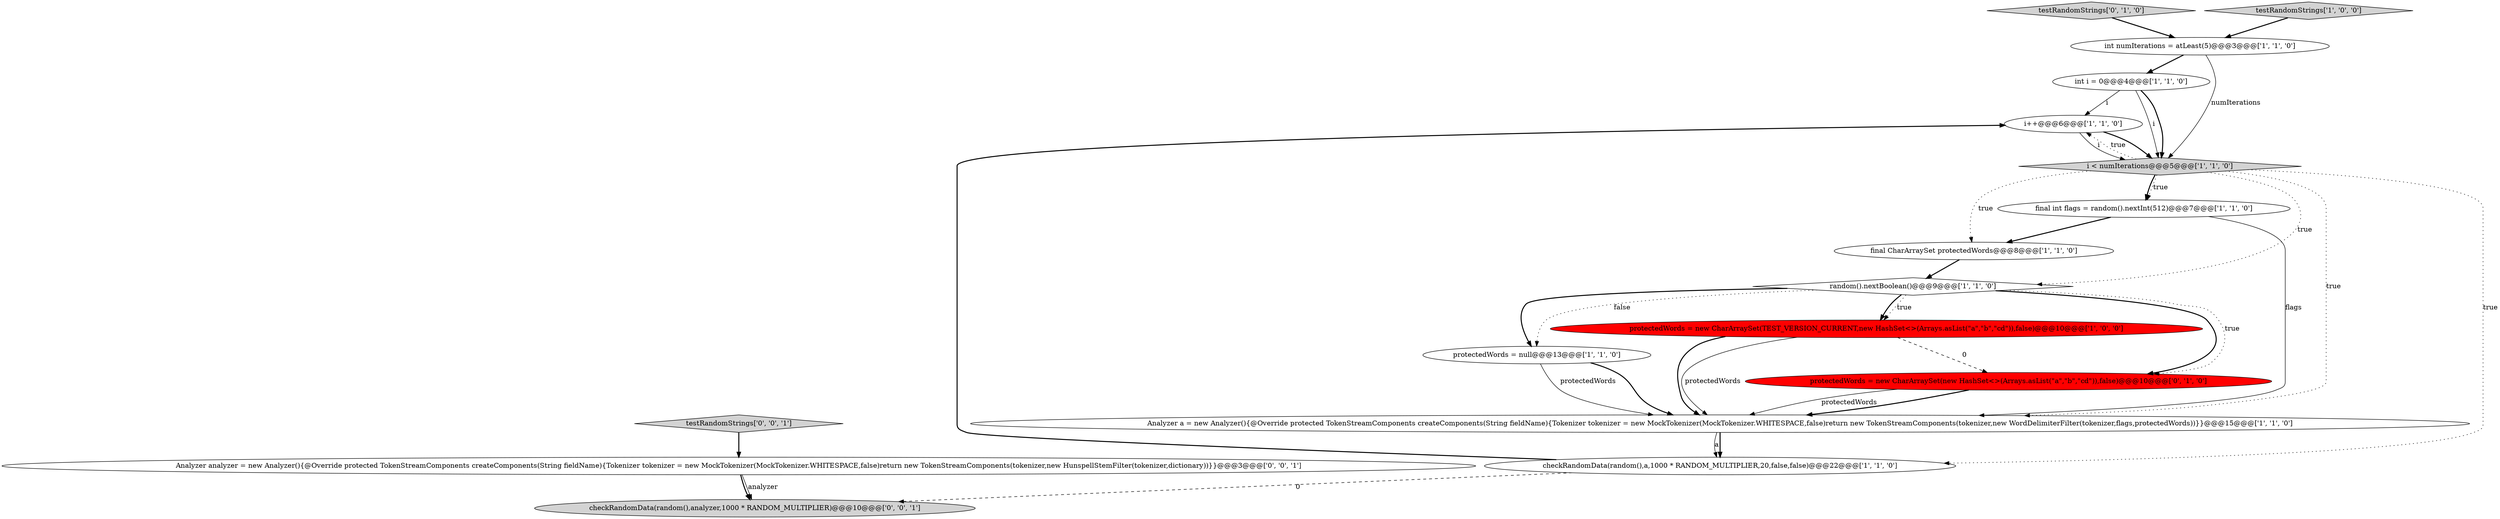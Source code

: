 digraph {
7 [style = filled, label = "int numIterations = atLeast(5)@@@3@@@['1', '1', '0']", fillcolor = white, shape = ellipse image = "AAA0AAABBB1BBB"];
2 [style = filled, label = "Analyzer a = new Analyzer(){@Override protected TokenStreamComponents createComponents(String fieldName){Tokenizer tokenizer = new MockTokenizer(MockTokenizer.WHITESPACE,false)return new TokenStreamComponents(tokenizer,new WordDelimiterFilter(tokenizer,flags,protectedWords))}}@@@15@@@['1', '1', '0']", fillcolor = white, shape = ellipse image = "AAA0AAABBB1BBB"];
1 [style = filled, label = "i++@@@6@@@['1', '1', '0']", fillcolor = white, shape = ellipse image = "AAA0AAABBB1BBB"];
11 [style = filled, label = "final CharArraySet protectedWords@@@8@@@['1', '1', '0']", fillcolor = white, shape = ellipse image = "AAA0AAABBB1BBB"];
0 [style = filled, label = "final int flags = random().nextInt(512)@@@7@@@['1', '1', '0']", fillcolor = white, shape = ellipse image = "AAA0AAABBB1BBB"];
14 [style = filled, label = "Analyzer analyzer = new Analyzer(){@Override protected TokenStreamComponents createComponents(String fieldName){Tokenizer tokenizer = new MockTokenizer(MockTokenizer.WHITESPACE,false)return new TokenStreamComponents(tokenizer,new HunspellStemFilter(tokenizer,dictionary))}}@@@3@@@['0', '0', '1']", fillcolor = white, shape = ellipse image = "AAA0AAABBB3BBB"];
12 [style = filled, label = "testRandomStrings['0', '1', '0']", fillcolor = lightgray, shape = diamond image = "AAA0AAABBB2BBB"];
9 [style = filled, label = "testRandomStrings['1', '0', '0']", fillcolor = lightgray, shape = diamond image = "AAA0AAABBB1BBB"];
16 [style = filled, label = "testRandomStrings['0', '0', '1']", fillcolor = lightgray, shape = diamond image = "AAA0AAABBB3BBB"];
3 [style = filled, label = "checkRandomData(random(),a,1000 * RANDOM_MULTIPLIER,20,false,false)@@@22@@@['1', '1', '0']", fillcolor = white, shape = ellipse image = "AAA0AAABBB1BBB"];
6 [style = filled, label = "protectedWords = null@@@13@@@['1', '1', '0']", fillcolor = white, shape = ellipse image = "AAA0AAABBB1BBB"];
10 [style = filled, label = "int i = 0@@@4@@@['1', '1', '0']", fillcolor = white, shape = ellipse image = "AAA0AAABBB1BBB"];
13 [style = filled, label = "protectedWords = new CharArraySet(new HashSet<>(Arrays.asList(\"a\",\"b\",\"cd\")),false)@@@10@@@['0', '1', '0']", fillcolor = red, shape = ellipse image = "AAA1AAABBB2BBB"];
5 [style = filled, label = "protectedWords = new CharArraySet(TEST_VERSION_CURRENT,new HashSet<>(Arrays.asList(\"a\",\"b\",\"cd\")),false)@@@10@@@['1', '0', '0']", fillcolor = red, shape = ellipse image = "AAA1AAABBB1BBB"];
4 [style = filled, label = "random().nextBoolean()@@@9@@@['1', '1', '0']", fillcolor = white, shape = diamond image = "AAA0AAABBB1BBB"];
15 [style = filled, label = "checkRandomData(random(),analyzer,1000 * RANDOM_MULTIPLIER)@@@10@@@['0', '0', '1']", fillcolor = lightgray, shape = ellipse image = "AAA0AAABBB3BBB"];
8 [style = filled, label = "i < numIterations@@@5@@@['1', '1', '0']", fillcolor = lightgray, shape = diamond image = "AAA0AAABBB1BBB"];
5->13 [style = dashed, label="0"];
4->5 [style = dotted, label="true"];
1->8 [style = bold, label=""];
3->1 [style = bold, label=""];
7->10 [style = bold, label=""];
4->6 [style = bold, label=""];
10->8 [style = solid, label="i"];
8->2 [style = dotted, label="true"];
2->3 [style = bold, label=""];
4->13 [style = bold, label=""];
11->4 [style = bold, label=""];
0->11 [style = bold, label=""];
10->1 [style = solid, label="i"];
1->8 [style = solid, label="i"];
6->2 [style = solid, label="protectedWords"];
2->3 [style = solid, label="a"];
9->7 [style = bold, label=""];
8->4 [style = dotted, label="true"];
12->7 [style = bold, label=""];
8->3 [style = dotted, label="true"];
4->6 [style = dotted, label="false"];
14->15 [style = solid, label="analyzer"];
6->2 [style = bold, label=""];
8->0 [style = bold, label=""];
5->2 [style = solid, label="protectedWords"];
8->1 [style = dotted, label="true"];
4->13 [style = dotted, label="true"];
5->2 [style = bold, label=""];
10->8 [style = bold, label=""];
0->2 [style = solid, label="flags"];
8->11 [style = dotted, label="true"];
3->15 [style = dashed, label="0"];
16->14 [style = bold, label=""];
14->15 [style = bold, label=""];
8->0 [style = dotted, label="true"];
7->8 [style = solid, label="numIterations"];
13->2 [style = solid, label="protectedWords"];
4->5 [style = bold, label=""];
13->2 [style = bold, label=""];
}
